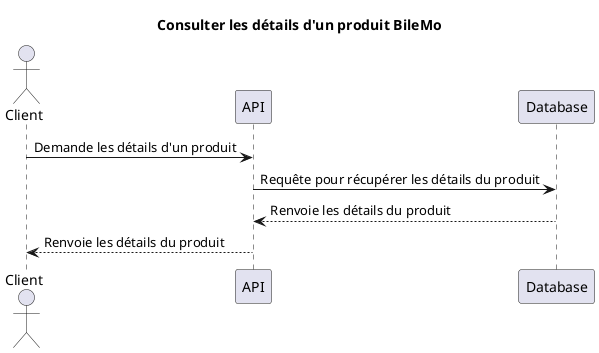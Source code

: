 @startuml
title Consulter les détails d'un produit BileMo

actor Client

Client -> API : Demande les détails d'un produit
API -> Database : Requête pour récupérer les détails du produit
Database --> API : Renvoie les détails du produit
API --> Client : Renvoie les détails du produit
@enduml
